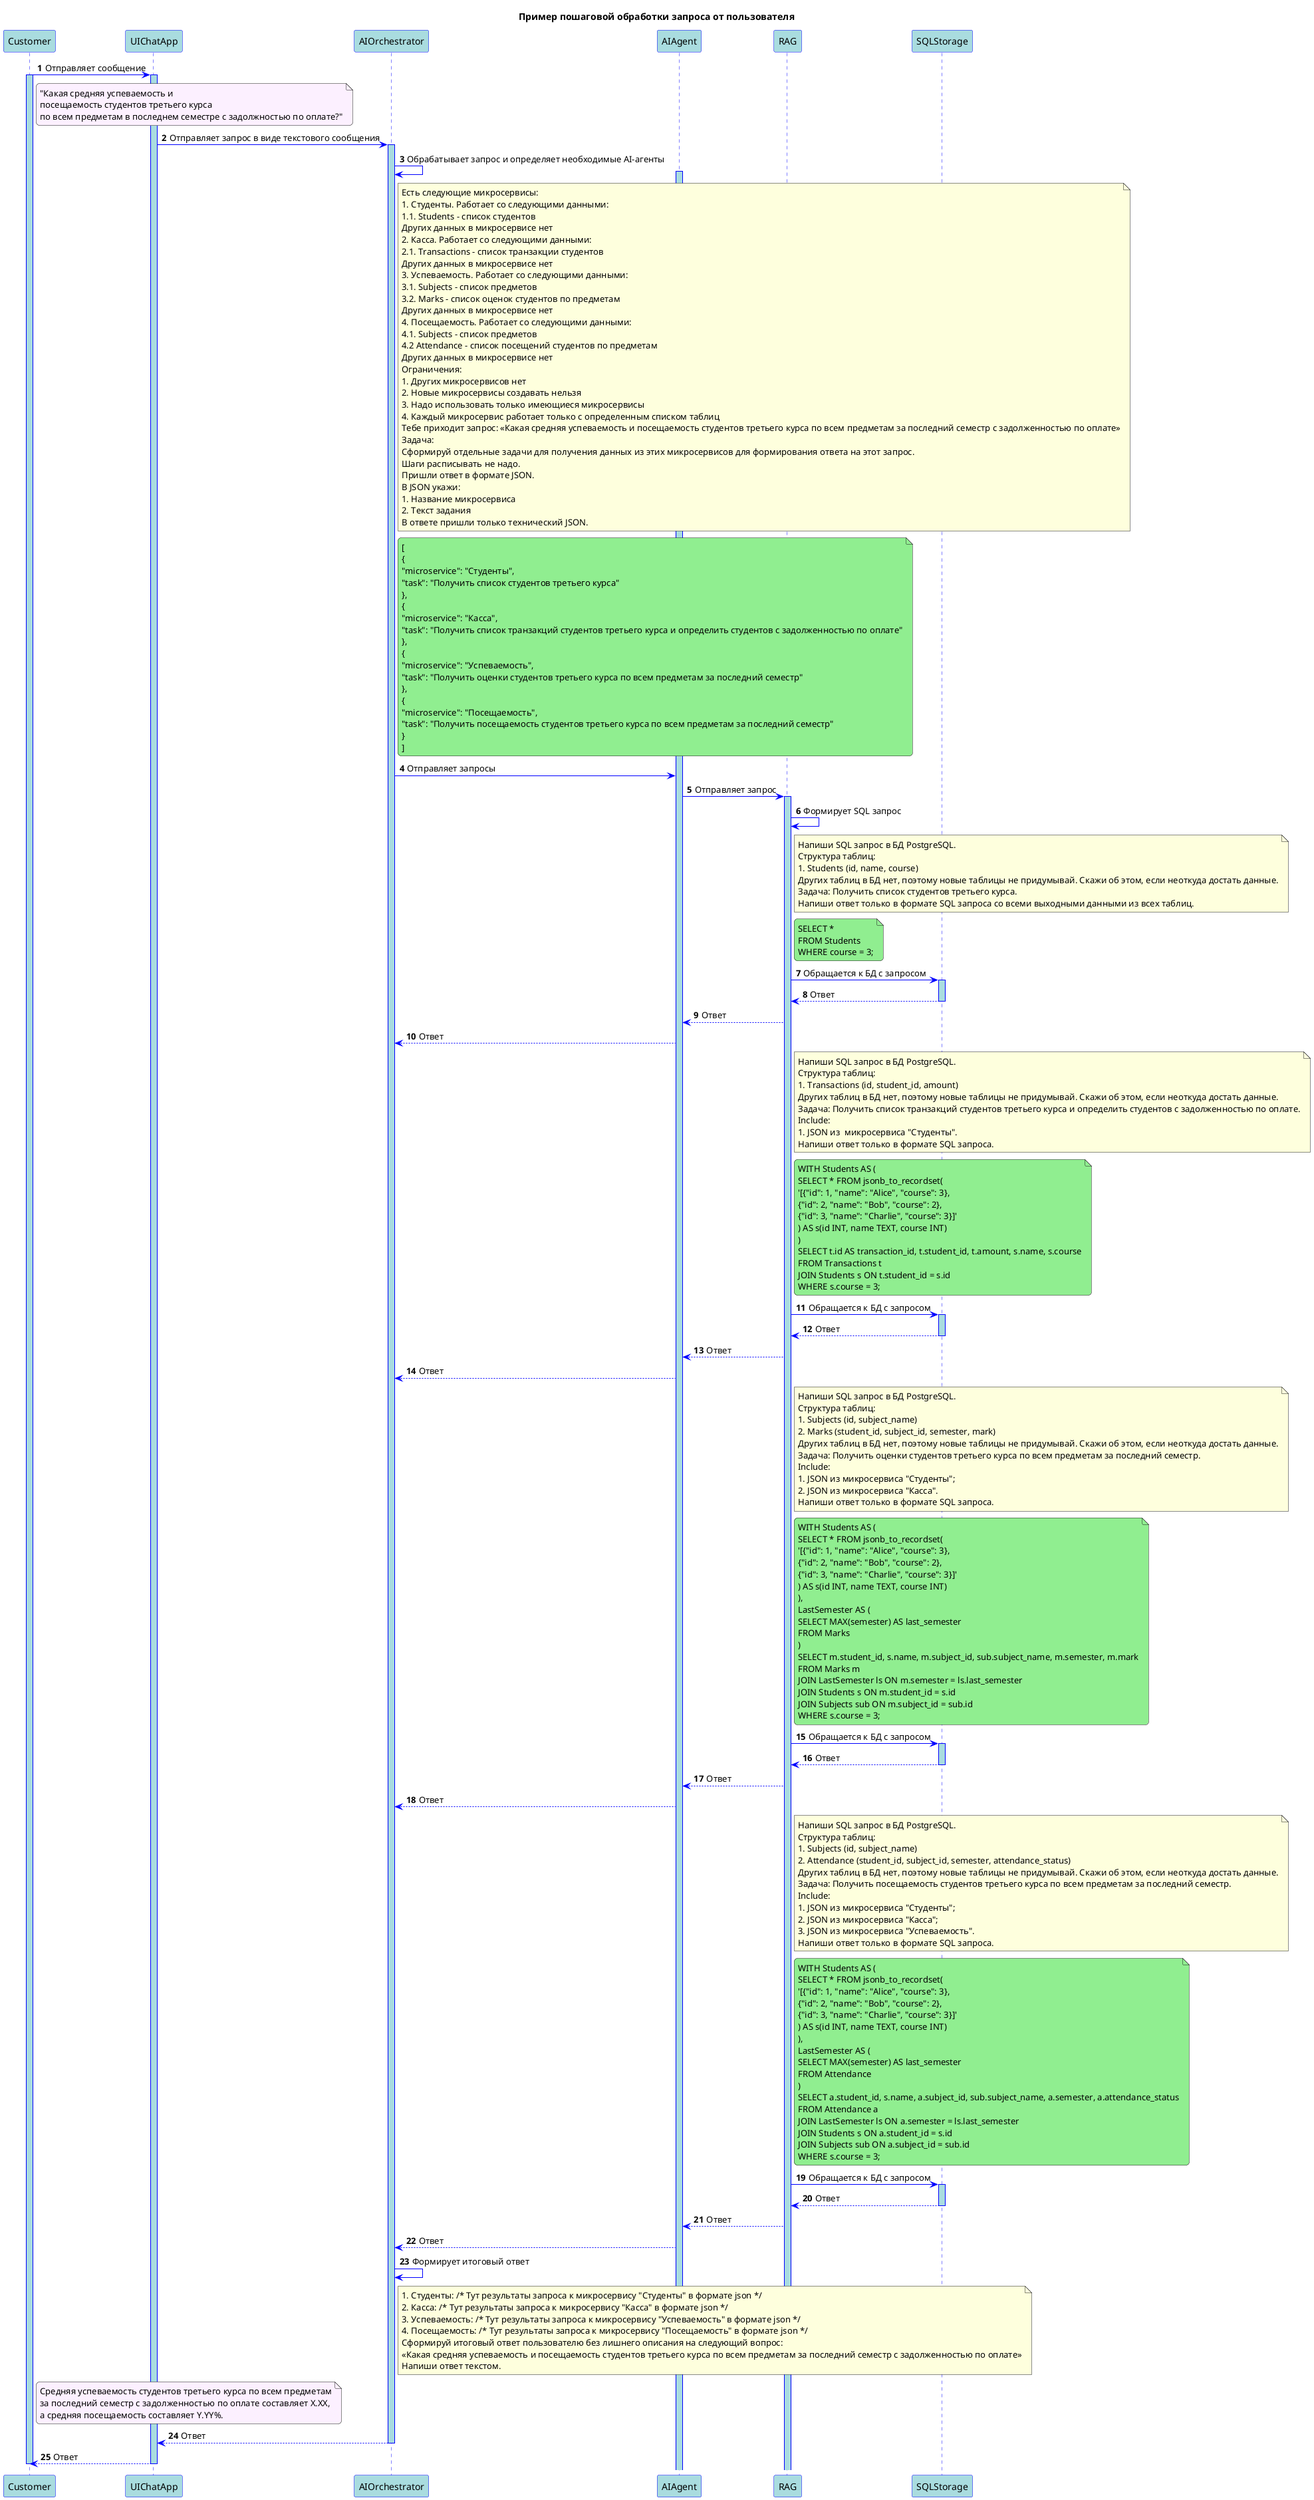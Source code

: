 @startuml
autonumber

skinparam sequence {
	ArrowColor blue

	LifeLineBorderColor blue
	LifeLineBackgroundColor #A9DCDF

	ParticipantBorderColor blue
	ParticipantBackgroundColor #A9DCDF
	ParticipantFontColor black

	ActorBorderColor blue
	ActorBackgroundColor #A9DCDF
}

<style>
	.request * {
		BackgroundColor #fcf0ff
		FontColor Black
		RoundCorner 10
	}
	.success * {
		BackgroundColor #90ee90
		FontColor Black
		RoundCorner 10
	}
</style>

title Пример пошаговой обработки запроса от пользователя

Customer -> UIChatApp : Отправляет сообщение 
Note <<request>> right of Customer: "Какая средняя успеваемость и\nпосещаемость студентов третьего курса\nпо всем предметам в последнем семестре с задолжностью по оплате?"
activate Customer
activate UIChatApp
UIChatApp -> AIOrchestrator : Отправляет запрос в виде текстового сообщения
activate AIOrchestrator
AIOrchestrator -> AIOrchestrator : Обрабатывает запрос и определяет необходимые AI-агенты

Note right of AIOrchestrator: Есть следующие микросервисы:\n1. Студенты. Работает со следующими данными:\n1.1. Students - список студентов\nДругих данных в микросервисе нет\n2. Касса. Работает со следующими данными:\n2.1. Transactions - список транзакции студентов\nДругих данных в микросервисе нет\n3. Успеваемость. Работает со следующими данными:\n3.1. Subjects - список предметов\n3.2. Marks - список оценок студентов по предметам\nДругих данных в микросервисе нет\n4. Посещаемость. Работает со следующими данными:\n4.1. Subjects - список предметов\n4.2 Attendance - список посещений студентов по предметам\nДругих данных в микросервисе нет\nОграничения:\n1. Других микросервисов нет\n2. Новые микросервисы создавать нельзя\n3. Надо использовать только имеющиеся микросервисы\n4. Каждый микросервис работает только с определенным списком таблиц\nТебе приходит запрос: «Какая средняя успеваемость и посещаемость студентов третьего курса по всем предметам за последний семестр с задолженностью по оплате»\nЗадача:\nСформируй отдельные задачи для получения данных из этих микросервисов для формирования ответа на этот запрос.\nШаги расписывать не надо.\nПришли ответ в формате JSON. \nВ JSON укажи:\n1. Название микросервиса \n2. Текст задания\nВ ответе пришли только технический JSON.
activate AIAgent
Note <<success>> right of AIOrchestrator: [\n{\n"microservice": "Студенты",\n"task": "Получить список студентов третьего курса"\n},\n{\n"microservice": "Касса",\n"task": "Получить список транзакций студентов третьего курса и определить студентов с задолженностью по оплате"\n},\n{\n"microservice": "Успеваемость",\n"task": "Получить оценки студентов третьего курса по всем предметам за последний семестр"\n},\n{\n"microservice": "Посещаемость",\n"task": "Получить посещаемость студентов третьего курса по всем предметам за последний семестр"\n}\n]
AIOrchestrator -> AIAgent: Отправляет запросы
AIAgent -> RAG: Отправляет запрос
activate RAG
RAG -> RAG: Формирует SQL запрос


Note right of RAG: Напиши SQL запрос в БД PostgreSQL.\nСтруктура таблиц:\n1. Students (id, name, course)\nДругих таблиц в БД нет, поэтому новые таблицы не придумывай. Скажи об этом, если неоткуда достать данные.\nЗадача: Получить список студентов третьего курса.\nНапиши ответ только в формате SQL запроса со всеми выходными данными из всех таблиц.
Note <<success>> right of RAG: SELECT * \nFROM Students \nWHERE course = 3;
RAG -> SQLStorage: Обращается к БД с запросом
activate SQLStorage
SQLStorage --> RAG: Ответ
deactivate SQLStorage
RAG --> AIAgent: Ответ
AIAgent --> AIOrchestrator: Ответ

Note right of RAG: Напиши SQL запрос в БД PostgreSQL.\nСтруктура таблиц:\n1. Transactions (id, student_id, amount)\nДругих таблиц в БД нет, поэтому новые таблицы не придумывай. Скажи об этом, если неоткуда достать данные.\nЗадача: Получить список транзакций студентов третьего курса и определить студентов с задолженностью по оплате.\nInclude:\n1. JSON из  микросервиса "Студенты".\nНапиши ответ только в формате SQL запроса.
Note <<success>> right of RAG: WITH Students AS (\nSELECT * FROM jsonb_to_recordset(\n'[{"id": 1, "name": "Alice", "course": 3},\n{"id": 2, "name": "Bob", "course": 2},\n{"id": 3, "name": "Charlie", "course": 3}]'\n) AS s(id INT, name TEXT, course INT)\n)\nSELECT t.id AS transaction_id, t.student_id, t.amount, s.name, s.course\nFROM Transactions t\nJOIN Students s ON t.student_id = s.id\nWHERE s.course = 3;
RAG -> SQLStorage: Обращается к БД с запросом
activate SQLStorage
SQLStorage --> RAG: Ответ
deactivate SQLStorage
RAG --> AIAgent: Ответ
AIAgent --> AIOrchestrator: Ответ

Note right of RAG: Напиши SQL запрос в БД PostgreSQL.\nСтруктура таблиц:\n1. Subjects (id, subject_name)\n2. Marks (student_id, subject_id, semester, mark)\nДругих таблиц в БД нет, поэтому новые таблицы не придумывай. Скажи об этом, если неоткуда достать данные.\nЗадача: Получить оценки студентов третьего курса по всем предметам за последний семестр.\nInclude:\n1. JSON из микросервиса "Студенты";\n2. JSON из микросервиса "Касса".\nНапиши ответ только в формате SQL запроса.
Note <<success>> right of RAG: WITH Students AS (\nSELECT * FROM jsonb_to_recordset(\n'[{"id": 1, "name": "Alice", "course": 3},\n{"id": 2, "name": "Bob", "course": 2},\n{"id": 3, "name": "Charlie", "course": 3}]'\n) AS s(id INT, name TEXT, course INT)\n),\nLastSemester AS (\nSELECT MAX(semester) AS last_semester\nFROM Marks\n)\nSELECT m.student_id, s.name, m.subject_id, sub.subject_name, m.semester, m.mark\nFROM Marks m\nJOIN LastSemester ls ON m.semester = ls.last_semester\nJOIN Students s ON m.student_id = s.id\nJOIN Subjects sub ON m.subject_id = sub.id\nWHERE s.course = 3;
RAG -> SQLStorage: Обращается к БД с запросом
activate SQLStorage
SQLStorage --> RAG: Ответ
deactivate SQLStorage
RAG --> AIAgent: Ответ
AIAgent --> AIOrchestrator: Ответ

Note right of RAG: Напиши SQL запрос в БД PostgreSQL.\nСтруктура таблиц:\n1. Subjects (id, subject_name)\n2. Attendance (student_id, subject_id, semester, attendance_status)\nДругих таблиц в БД нет, поэтому новые таблицы не придумывай. Скажи об этом, если неоткуда достать данные.\nЗадача: Получить посещаемость студентов третьего курса по всем предметам за последний семестр.\nInclude: \n1. JSON из микросервиса "Студенты";\n2. JSON из микросервиса "Касса";\n3. JSON из микросервиса "Успеваемость".\nНапиши ответ только в формате SQL запроса.
Note <<success>> right of RAG: WITH Students AS (\nSELECT * FROM jsonb_to_recordset(\n'[{"id": 1, "name": "Alice", "course": 3},\n{"id": 2, "name": "Bob", "course": 2},\n{"id": 3, "name": "Charlie", "course": 3}]'\n) AS s(id INT, name TEXT, course INT)\n),\nLastSemester AS (\nSELECT MAX(semester) AS last_semester\nFROM Attendance\n)\nSELECT a.student_id, s.name, a.subject_id, sub.subject_name, a.semester, a.attendance_status\nFROM Attendance a\nJOIN LastSemester ls ON a.semester = ls.last_semester\nJOIN Students s ON a.student_id = s.id\nJOIN Subjects sub ON a.subject_id = sub.id\nWHERE s.course = 3;
RAG -> SQLStorage: Обращается к БД с запросом
activate SQLStorage
SQLStorage --> RAG: Ответ
deactivate SQLStorage
RAG --> AIAgent: Ответ
AIAgent --> AIOrchestrator: Ответ

AIOrchestrator -> AIOrchestrator: Формирует итоговый ответ
Note right of AIOrchestrator: 1. Студенты: /* Тут результаты запроса к микросервису "Студенты" в формате json */\n2. Касса: /* Тут результаты запроса к микросервису "Касса" в формате json */\n3. Успеваемость: /* Тут результаты запроса к микросервису "Успеваемость" в формате json */\n4. Посещаемость: /* Тут результаты запроса к микросервису "Посещаемость" в формате json */\nСформируй итоговый ответ пользователю без лишнего описания на следующий вопрос:\n«Какая средняя успеваемость и посещаемость студентов третьего курса по всем предметам за последний семестр с задолженностью по оплате»\nНапиши ответ текстом.

Note <<request>> right of Customer: Средняя успеваемость студентов третьего курса по всем предметам\nза последний семестр с задолженностью по оплате составляет X.XX,\nа средняя посещаемость составляет Y.YY%.
AIOrchestrator --> UIChatApp: Ответ
deactivate AIOrchestrator
UIChatApp --> Customer: Ответ
deactivate UIChatApp
deactivate Customer

@enduml
